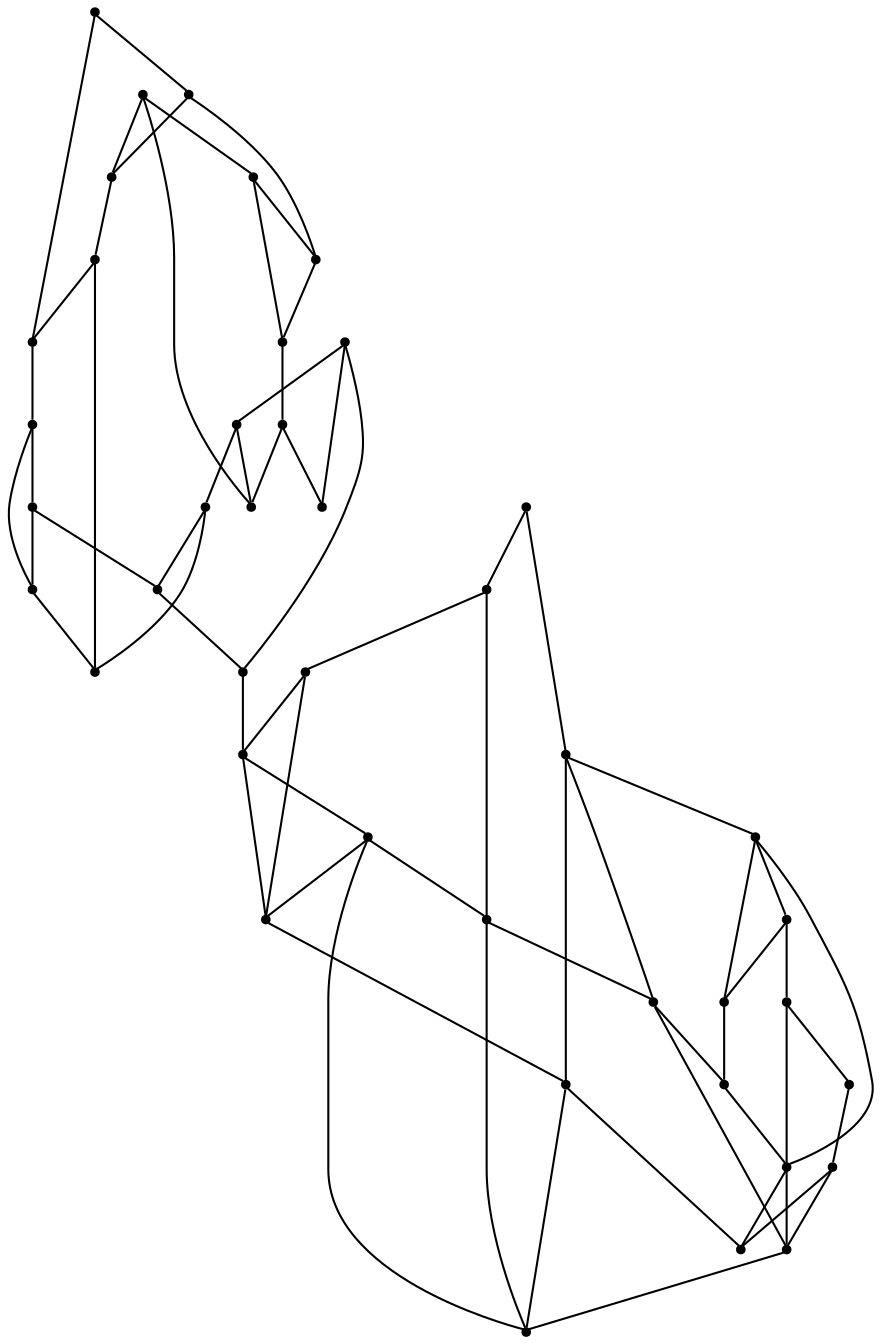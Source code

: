 graph {
  node [shape=point,comment="{\"directed\":false,\"doi\":\"10.1007/978-3-319-27261-0_10\",\"figure\":\"5 (1)\"}"]

  v0 [pos="1057.9143371635023,440.1726327002653"]
  v1 [pos="991.5746393970637,440.26419889953223"]
  v2 [pos="980.5666258499177,633.5217802937709"]
  v3 [pos="961.2364781365586,246.81915717312233"]
  v4 [pos="956.1356060340859,558.6608206550624"]
  v5 [pos="933.5091619241028,352.7846499759454"]
  v6 [pos="903.2271810306338,633.5217802937709"]
  v7 [pos="868.8467040570731,305.98211332394817"]
  v8 [pos="849.0727409823915,503.70278785501915"]
  v9 [pos="864.5626887683476,246.81915717312233"]
  v10 [pos="861.208018204277,562.9448470279896"]
  v11 [pos="842.3091589339538,418.1568118392868"]
  v12 [pos="825.8857331761925,633.5217802937709"]
  v13 [pos="767.8848297414038,246.81915717312245"]
  v14 [pos="748.5442217333334,633.5217802937709"]
  v15 [pos="748.4358670695763,567.2288734009168"]
  v16 [pos="742.5099352474732,361.31505883987904"]
  v17 [pos="671.2069071260426,246.81915717312233"]
  v18 [pos="1528.6091585310999,246.81089078013292"]
  v19 [pos="1408.2264594184344,384.27680940939604"]
  v20 [pos="1321.3844886352113,343.9625010271252"]
  v21 [pos="1528.6091585310996,440.1642391319991"]
  v22 [pos="1528.6091585310999,633.5177106849146"]
  v23 [pos="1418.2884998696975,442.5436885601731"]
  v24 [pos="1451.2634502526728,633.5136410760583"]
  v25 [pos="1250.9305884495095,405.8800736725661"]
  v26 [pos="1431.9322851246304,246.81496038898933"]
  v27 [pos="1408.0273958768312,486.7126795810305"]
  v28 [pos="1390.9757483464234,560.1151971200862"]
  v29 [pos="1373.9231151955414,633.5136410760583"]
  v30 [pos="1296.5794417464804,633.5136410760583"]
  v31 [pos="1244.7525285512343,326.34745344313933"]
  v32 [pos="1335.2574465475273,246.81089078013292"]
  v33 [pos="1308.3751568178593,564.2033735668035"]
  v34 [pos="1255.3749737276692,463.155240015171"]
  v35 [pos="1238.5785383116918,246.81089078013304"]
  v36 [pos="1219.2400923098228,633.5136410760583"]
  v37 [pos="1141.8975952464898,246.81089078013292"]
  v38 [pos="1141.9016649052223,633.5136410760583"]
  v39 [pos="1057.9143371635023,246.81915717312233"]
  v40 [pos="1057.9143371635023,633.5261042531808"]
  v41 [pos="671.2069071260426,633.5217802937709"]

  v41 -- v14 [id="-3",pos="671.2069071260426,633.5217802937709 748.5442217333334,633.5217802937709 748.5442217333334,633.5217802937709 748.5442217333334,633.5217802937709"]
  v14 -- v12 [id="-4",pos="748.5442217333334,633.5217802937709 825.8857331761925,633.5217802937709 825.8857331761925,633.5217802937709 825.8857331761925,633.5217802937709"]
  v12 -- v6 [id="-5",pos="825.8857331761925,633.5217802937709 903.2271810306338,633.5217802937709 903.2271810306338,633.5217802937709 903.2271810306338,633.5217802937709"]
  v6 -- v2 [id="-6",pos="903.2271810306338,633.5217802937709 980.5666258499177,633.5217802937709 980.5666258499177,633.5217802937709 980.5666258499177,633.5217802937709"]
  v2 -- v40 [id="-7",pos="980.5666258499177,633.5217802937709 1057.9143371635023,633.5261042531808 1057.9143371635023,633.5261042531808 1057.9143371635023,633.5261042531808"]
  v41 -- v17 [id="-8",pos="671.2069071260426,633.5217802937709 671.2069071260426,246.81915717312233 671.2069071260426,246.81915717312233 671.2069071260426,246.81915717312233"]
  v17 -- v13 [id="-9",pos="671.2069071260426,246.81915717312233 767.8848297414038,246.81915717312245 767.8848297414038,246.81915717312245 767.8848297414038,246.81915717312245"]
  v13 -- v9 [id="-10",pos="767.8848297414038,246.81915717312245 864.5626887683476,246.81915717312233 864.5626887683476,246.81915717312233 864.5626887683476,246.81915717312233"]
  v9 -- v3 [id="-11",pos="864.5626887683476,246.81915717312233 961.2364781365586,246.81915717312233 961.2364781365586,246.81915717312233 961.2364781365586,246.81915717312233"]
  v3 -- v39 [id="-12",pos="961.2364781365586,246.81915717312233 1057.9143371635023,246.81915717312233 1057.9143371635023,246.81915717312233 1057.9143371635023,246.81915717312233"]
  v17 -- v16 [id="-13",pos="671.2069071260426,246.81915717312233 680.2708637731192,254.0661131439971 680.2708637731192,254.0661131439971 680.2708637731192,254.0661131439971 689.3347568317785,261.3130691148717 707.4668669615002,275.8026570972112 719.35205093658,294.88467149862015 731.2331016645093,313.96662231239077 736.8715502502001,337.64093595759243 739.6927775782029,349.4760579757651 740.57313934985,353.1745137353071 740.9032750142176,354.56143464513525 742.5099352474732,361.31505883987904"]
  v16 -- v15 [id="-14",pos="742.5099352474732,361.31505883987904 741.4764326946291,374.69637787289605 741.4764326946291,374.69637787289605 741.4764326946291,374.69637787289605 740.4429301417852,388.077506142998 738.3717917889468,414.843959467335 732.9375892009016,437.74317159450555 727.4991897772884,460.6423837216761 718.6977897068862,479.67432285786094 720.7189475634141,500.61074355734144 722.7401054199419,521.5471642568219 735.5880180389679,544.3880029319598 742.0140091778472,555.8105365585047 744.0208397690126,559.3787668217585 744.7734012406995,560.7168531704788 748.4358670695763,567.2288734009168"]
  v11 -- v16 [id="-16",pos="842.3091589339538,418.1568118392868 831.4532806761501,419.56540520467723 831.4532806761501,419.56540520467723 831.4532806761501,419.56540520467723 820.5974024183463,420.9739349824293 798.8855823143211,423.7868295476195 782.2537773117637,414.314624171642 765.6177754736382,404.83822201153146 754.0659219841309,383.07668811643396 748.2858619922268,372.1917561785714 746.4808848844913,368.79151650746235 745.8040184690904,367.51642663079656 742.5099352474732,361.31505883987904"]
  v11 -- v5 [id="-17",pos="842.3091589339538,418.1568118392868 847.3391299506934,424.9953126150285 847.3391299506934,424.9953126150285 847.3391299506934,424.9953126150285 852.3649677202826,431.82964840045634 862.4165796710433,445.49831997131196 877.6147837966015,434.6050580528216 892.8172483461454,423.7117961343313 913.1663050704869,388.2482389520479 923.3387986032914,370.5206412481298 933.5091619241028,352.7846499759454 933.5091619241028,352.7846499759454 933.5091619241028,352.7846499759454"]
  v7 -- v13 [id="-19",pos="868.8467040570731,305.98211332394817 859.3994364281132,305.17785687371986 859.3994364281132,305.17785687371986 859.3994364281132,305.17785687371986 849.9521052107357,304.3735368358532 831.0532459404126,302.7649603477581 814.2255886113456,292.9051883158554 797.3978676938609,283.0454162839528 782.6413487176324,264.93025192410937 775.2610226059429,255.87473634243509 767.8848297414038,246.81915717312245 767.8848297414038,246.81915717312245 767.8848297414038,246.81915717312245"]
  v7 -- v9 [id="-20",pos="868.8467040570731,305.98211332394817 876.2937344189276,302.00229021303016 876.2937344189276,302.00229021303016 876.2937344189276,302.00229021303016 883.7407647807821,298.02246710211216 898.6348255044912,290.06307523082967 897.9180568602005,280.20317602365026 897.2012882159097,270.34353116702437 880.8820202863375,258.57918219036844 872.7223545273425,252.69923326938385 864.5626887683476,246.81915717312233 864.5626887683476,246.81915717312233 864.5626887683476,246.81915717312233"]
  v4 -- v8 [id="-24",pos="956.1356060340859,558.6608206550624 951.3765852651571,551.051478733061 951.3765852651571,551.051478733061 951.3765852651571,551.051478733061 946.6216341549609,543.4378764392881 937.103465440268,528.2106082641039 919.2547688882257,519.0509361307634 901.4144660073197,509.89126399742287 875.2436352890644,506.79499112179286 862.1582199299368,505.2489212822252 858.0690276302093,504.7657744573603 856.5355805178117,504.58459439803596 849.0727409823915,503.70278785501915"]
  v3 -- v5 [id="-26",pos="961.2364781365586,246.81915717312233 964.4328135405614,257.8708158988169 964.4328135405614,257.8708158988169 964.4328135405614,257.8708158988169 967.6291489445642,268.92667140864455 974.0134896698514,291.02986168475695 969.3960803071359,308.690819543653 964.7745376972699,326.35177740254915 949.1387180811148,339.57037566895224 941.3249733143964,346.1796748021537 938.881866563682,348.2450807812793 937.9657015321641,349.0196080234514 933.5091619241028,352.7846499759454"]
  v0 -- v1 [id="-27",pos="1057.9143371635023,440.1726327002653 1047.354335813247,451.4324773540155 1036.7901376274233,462.69664596717547 1025.7300769603917,462.713305928431 1014.6741495405103,462.7258326931918 1003.1180992154349,451.4949840025429 997.3505025533997,445.8816580492849 995.5455453170448,444.1262020649872 994.8686863534116,443.46790607087553 991.5746393970637,440.26419889953223"]
  v1 -- v5 [id="-28",pos="991.5746393970637,440.26419889953223 983.3108158098796,435.8885427396997 983.3108158098796,435.8885427396997 983.3108158098796,435.8885427396997 975.0469922226954,431.51288657986714 958.5235418838953,422.7574410637073 948.8469744207168,408.17612791300485 939.1704069575384,393.59897975261634 936.3407859583994,373.19183076119043 934.9281056708227,362.9903387606345 934.484020058725,359.8010610154191 934.3174879541884,358.6050818609633 933.5091619241028,352.7846499759454"]
  v40 -- v31 [id="-33",pos="1057.9143371635023,633.5261042531808 1244.7525285512343,326.34745344313933 1244.7525285512343,326.34745344313933 1244.7525285512343,326.34745344313933"]
  v40 -- v0 [id="-39",pos="1057.9143371635023,633.5261042531808 1057.9143371635023,440.1726327002653 1057.9143371635023,440.1726327002653 1057.9143371635023,440.1726327002653"]
  v0 -- v39 [id="-40",pos="1057.9143371635023,440.1726327002653 1057.9143371635023,246.81915717312233 1057.9143371635023,246.81915717312233 1057.9143371635023,246.81915717312233"]
  v1 -- v4 [id="-41",pos="991.5746393970637,440.26419889953223 986.973890199785,447.390465532762 986.973890199785,447.390465532762 986.973890199785,447.390465532762 982.3773378380744,454.5123446189435 973.1841695262353,468.76026778162037 967.2790947051373,488.4923068163673 961.3739562956215,508.2243776449335 958.7569113768466,533.4447611297028 957.4483253290414,546.0549528720875 957.0394120604828,549.9956377915827 956.8860695847734,551.4733946363933 956.1356060340859,558.6608206550624"]
  v25 -- v32 [id="-43",pos="1250.9305884495095,405.8800736725661 1335.2574465475273,246.81089078013292 1335.2574465475273,246.81089078013292 1335.2574465475273,246.81089078013292"]
  v34 -- v20 [id="-49",pos="1255.3749737276692,463.155240015171 1321.3844886352113,343.9625010271252 1321.3844886352113,343.9625010271252 1321.3844886352113,343.9625010271252"]
  v38 -- v36 [id="-53",pos="1141.9016649052223,633.5136410760583 1219.2400923098228,633.5136410760583 1219.2400923098228,633.5136410760583 1219.2400923098228,633.5136410760583"]
  v36 -- v30 [id="-54",pos="1219.2400923098228,633.5136410760583 1296.5794417464804,633.5136410760583 1296.5794417464804,633.5136410760583 1296.5794417464804,633.5136410760583"]
  v30 -- v29 [id="-55",pos="1296.5794417464804,633.5136410760583 1373.9231151955414,633.5136410760583 1373.9231151955414,633.5136410760583 1373.9231151955414,633.5136410760583"]
  v29 -- v24 [id="-56",pos="1373.9231151955414,633.5136410760583 1451.2634502526728,633.5136410760583 1451.2634502526728,633.5136410760583 1451.2634502526728,633.5136410760583"]
  v24 -- v22 [id="-57",pos="1451.2634502526728,633.5136410760583 1528.6091585310999,633.5177106849146 1528.6091585310999,633.5177106849146 1528.6091585310999,633.5177106849146"]
  v38 -- v37 [id="-58",pos="1141.9016649052223,633.5136410760583 1141.8975952464898,246.81089078013292 1141.8975952464898,246.81089078013292 1141.8975952464898,246.81089078013292"]
  v37 -- v35 [id="-59",pos="1141.8975952464898,246.81089078013292 1238.5785383116918,246.81089078013304 1238.5785383116918,246.81089078013304 1238.5785383116918,246.81089078013304"]
  v35 -- v32 [id="-60",pos="1238.5785383116918,246.81089078013304 1335.2574465475273,246.81089078013292 1335.2574465475273,246.81089078013292 1335.2574465475273,246.81089078013292"]
  v32 -- v26 [id="-61",pos="1335.2574465475273,246.81089078013292 1431.9322851246304,246.81496038898933 1431.9322851246304,246.81496038898933 1431.9322851246304,246.81496038898933"]
  v26 -- v18 [id="-62",pos="1431.9322851246304,246.81496038898933 1528.6091585310999,246.81089078013292 1528.6091585310999,246.81089078013292 1528.6091585310999,246.81089078013292"]
  v37 -- v34 [id="-64",pos="1141.8975952464898,246.81089078013292 1255.3749737276692,463.155240015171 1255.3749737276692,463.155240015171 1255.3749737276692,463.155240015171"]
  v34 -- v33 [id="-65",pos="1255.3749737276692,463.155240015171 1308.3751568178593,564.2033735668035 1308.3751568178593,564.2033735668035 1308.3751568178593,564.2033735668035"]
  v36 -- v26 [id="-71",pos="1219.2400923098228,633.5136410760583 1431.9322851246304,246.81496038898933 1431.9322851246304,246.81496038898933 1431.9322851246304,246.81496038898933"]
  v36 -- v33 [id="-76",pos="1219.2400923098228,633.5136410760583 1308.3751568178593,564.2033735668035 1308.3751568178593,564.2033735668035 1308.3751568178593,564.2033735668035"]
  v33 -- v27 [id="-77",pos="1308.3751568178593,564.2033735668035 1408.0273958768312,486.7126795810305 1408.0273958768312,486.7126795810305 1408.0273958768312,486.7126795810305"]
  v35 -- v31 [id="-81",pos="1238.5785383116918,246.81089078013304 1244.7525285512343,326.34745344313933 1244.7525285512343,326.34745344313933 1244.7525285512343,326.34745344313933"]
  v31 -- v25 [id="-82",pos="1244.7525285512343,326.34745344313933 1250.9305884495095,405.8800736725661 1250.9305884495095,405.8800736725661 1250.9305884495095,405.8800736725661"]
  v25 -- v34 [id="-83",pos="1250.9305884495095,405.8800736725661 1255.3749737276692,463.155240015171 1255.3749737276692,463.155240015171 1255.3749737276692,463.155240015171"]
  v33 -- v19 [id="-85",pos="1308.3751568178593,564.2033735668035 1408.2264594184344,384.27680940939604 1408.2264594184344,384.27680940939604 1408.2264594184344,384.27680940939604"]
  v31 -- v32 [id="-87",pos="1244.7525285512343,326.34745344313933 1335.2574465475273,246.81089078013292 1335.2574465475273,246.81089078013292 1335.2574465475273,246.81089078013292"]
  v30 -- v23 [id="-92",pos="1296.5794417464804,633.5136410760583 1418.2884998696975,442.5436885601731 1418.2884998696975,442.5436885601731 1418.2884998696975,442.5436885601731"]
  v23 -- v18 [id="-93",pos="1418.2884998696975,442.5436885601731 1528.6091585310999,246.81089078013292 1528.6091585310999,246.81089078013292 1528.6091585310999,246.81089078013292"]
  v27 -- v23 [id="-96",pos="1408.0273958768312,486.7126795810305 1418.2884998696975,442.5436885601731 1418.2884998696975,442.5436885601731 1418.2884998696975,442.5436885601731"]
  v30 -- v28 [id="-99",pos="1296.5794417464804,633.5136410760583 1390.9757483464234,560.1151971200862 1390.9757483464234,560.1151971200862 1390.9757483464234,560.1151971200862"]
  v4 -- v2 [id="-105",pos="956.1356060340859,558.6608206550624 965.8913410772982,566.7538419484001 975.6470761205105,574.838342498195 979.7185789172896,587.3151909628971 983.794214961219,599.7920394275992 982.1814219231471,616.6611722195703 981.377155616104,625.0915895221515 980.5666258499177,633.5217802937709 980.5666258499177,633.5217802937709 980.5666258499177,633.5217802937709"]
  v29 -- v28 [id="-109",pos="1373.9231151955414,633.5136410760583 1390.9757483464234,560.1151971200862 1390.9757483464234,560.1151971200862 1390.9757483464234,560.1151971200862"]
  v28 -- v27 [id="-110",pos="1390.9757483464234,560.1151971200862 1408.0273958768312,486.7126795810305 1408.0273958768312,486.7126795810305 1408.0273958768312,486.7126795810305"]
  v26 -- v20 [id="-119",pos="1431.9322851246304,246.81496038898933 1321.3844886352113,343.9625010271252 1321.3844886352113,343.9625010271252 1321.3844886352113,343.9625010271252"]
  v20 -- v25 [id="-120",pos="1321.3844886352113,343.9625010271252 1250.9305884495095,405.8800736725661 1250.9305884495095,405.8800736725661 1250.9305884495095,405.8800736725661"]
  v24 -- v23 [id="-121",pos="1451.2634502526728,633.5136410760583 1418.2884998696975,442.5436885601731 1418.2884998696975,442.5436885601731 1418.2884998696975,442.5436885601731"]
  v23 -- v19 [id="-122",pos="1418.2884998696975,442.5436885601731 1408.2264594184344,384.27680940939604 1408.2264594184344,384.27680940939604 1408.2264594184344,384.27680940939604"]
  v22 -- v21 [id="-123",pos="1528.6091585310999,633.5177106849146 1528.6091585310996,440.1642391319991 1528.6091585310996,440.1642391319991 1528.6091585310996,440.1642391319991"]
  v21 -- v18 [id="-124",pos="1528.6091585310996,440.1642391319991 1528.6091585310999,246.81089078013292 1528.6091585310999,246.81089078013292 1528.6091585310999,246.81089078013292"]
  v21 -- v19 [id="-126",pos="1528.6091585310996,440.1642391319991 1408.2264594184344,384.27680940939604 1408.2264594184344,384.27680940939604 1408.2264594184344,384.27680940939604"]
  v19 -- v20 [id="-127",pos="1408.2264594184344,384.27680940939604 1321.3844886352113,343.9625010271252 1321.3844886352113,343.9625010271252 1321.3844886352113,343.9625010271252"]
  v15 -- v8 [id="-131",pos="748.4358670695763,567.2288734009168 755.928744680591,562.8281637115625 755.928744680591,562.8281637115625 755.928744680591,562.8281637115625 763.4257555387561,558.4275176098467 778.4115107607855,549.622028622282 795.1849907579739,539.0371667499338 811.9584707551622,528.4481080934527 830.5156058687768,516.0754479742359 839.7962718433681,509.89120040978446 842.6951684493129,507.95732148642026 843.7822546765422,507.23211689015875 849.0727409823915,503.70278785501915"]
  v12 -- v10 [id="-134",pos="825.8857331761925,633.5217802937709 823.8020679050676,623.30782909032 823.8020679050676,623.30782909032 823.8020679050676,623.30782909032 821.7184026339427,613.0898043037852 817.555268927261,592.6575699890185 823.4394867473542,580.8933481876393 829.3279649914331,569.1331959951165 845.267991597855,566.0369867071249 853.2400715246412,564.4907896922805 861.208018204277,562.9448470279896 861.208018204277,562.9448470279896 861.208018204277,562.9448470279896"]
  v6 -- v10 [id="-135",pos="903.2271810306338,633.5217802937709 907.2820872503937,625.3290575576809 907.2820872503937,625.3290575576809 907.2820872503937,625.3290575576809 911.3493932116047,617.1362036720868 919.4673449685898,600.7462991167656 912.466196591633,588.9862105118812 905.4609149675258,577.221988710502 883.3323999623262,570.0834496630649 872.2723392952945,566.5162467375937 861.208018204277,562.9448470279896 861.208018204277,562.9448470279896 861.208018204277,562.9448470279896"]
  v15 -- v14 [id="-137",pos="748.4358670695763,567.2288734009168 751.7655473854915,574.6048804838833 755.0994245369749,581.9809511544883 755.1160847024117,593.0284130960497 755.1328084562663,604.0758750376112 751.840581718375,618.7988932404432 748.5442217333334,633.5217802937709"]
  v11 -- v7 [id="-146",pos="842.3091589339538,418.1568118392868 839.6752387420479,411.2787888623999 839.133159900786,409.8654964698889 837.6876163240879,406.09671675652623 833.061876878654,394.03658987994646 823.814594823354,369.9122347241114 828.2360882711424,351.21365378213284 832.6618421429165,332.51920603664905 850.7521746822107,319.2506278864795 859.7994711638507,312.61627522375625 868.8467040570731,305.98211332394817 868.8467040570731,305.98211332394817 868.8467040570731,305.98211332394817"]
  v10 -- v8 [id="-160",pos="861.208018204277,562.9448470279896 865.2545307529008,550.809782119579 869.2968464659565,538.6788186138442 867.2756886094286,528.802386620686 865.2545307529008,518.9300878240225 857.165766079639,511.31645373643045 849.0727409823915,503.70278785501915"]
}